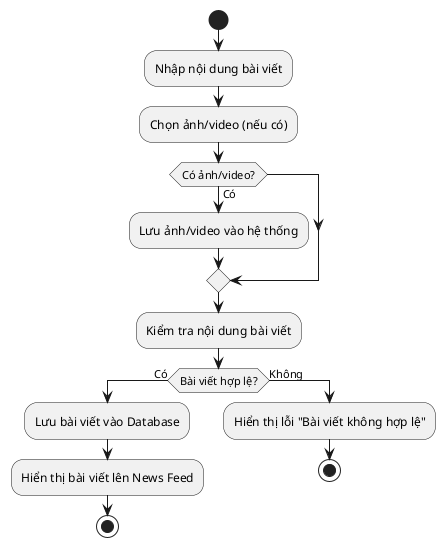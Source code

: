 @startuml
start
:Nhập nội dung bài viết;
:Chọn ảnh/video (nếu có);
if (Có ảnh/video?) then (Có)
    :Lưu ảnh/video vào hệ thống;
endif

:Kiểm tra nội dung bài viết;
if (Bài viết hợp lệ?) then (Có)
    :Lưu bài viết vào Database;
    :Hiển thị bài viết lên News Feed;
    stop
else (Không)
    :Hiển thị lỗi "Bài viết không hợp lệ";
    stop
endif
@enduml
